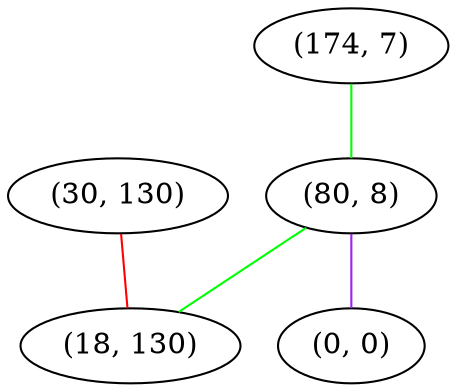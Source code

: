 graph "" {
"(30, 130)";
"(174, 7)";
"(80, 8)";
"(0, 0)";
"(18, 130)";
"(30, 130)" -- "(18, 130)"  [color=red, key=0, weight=1];
"(174, 7)" -- "(80, 8)"  [color=green, key=0, weight=2];
"(80, 8)" -- "(0, 0)"  [color=purple, key=0, weight=4];
"(80, 8)" -- "(18, 130)"  [color=green, key=0, weight=2];
}
